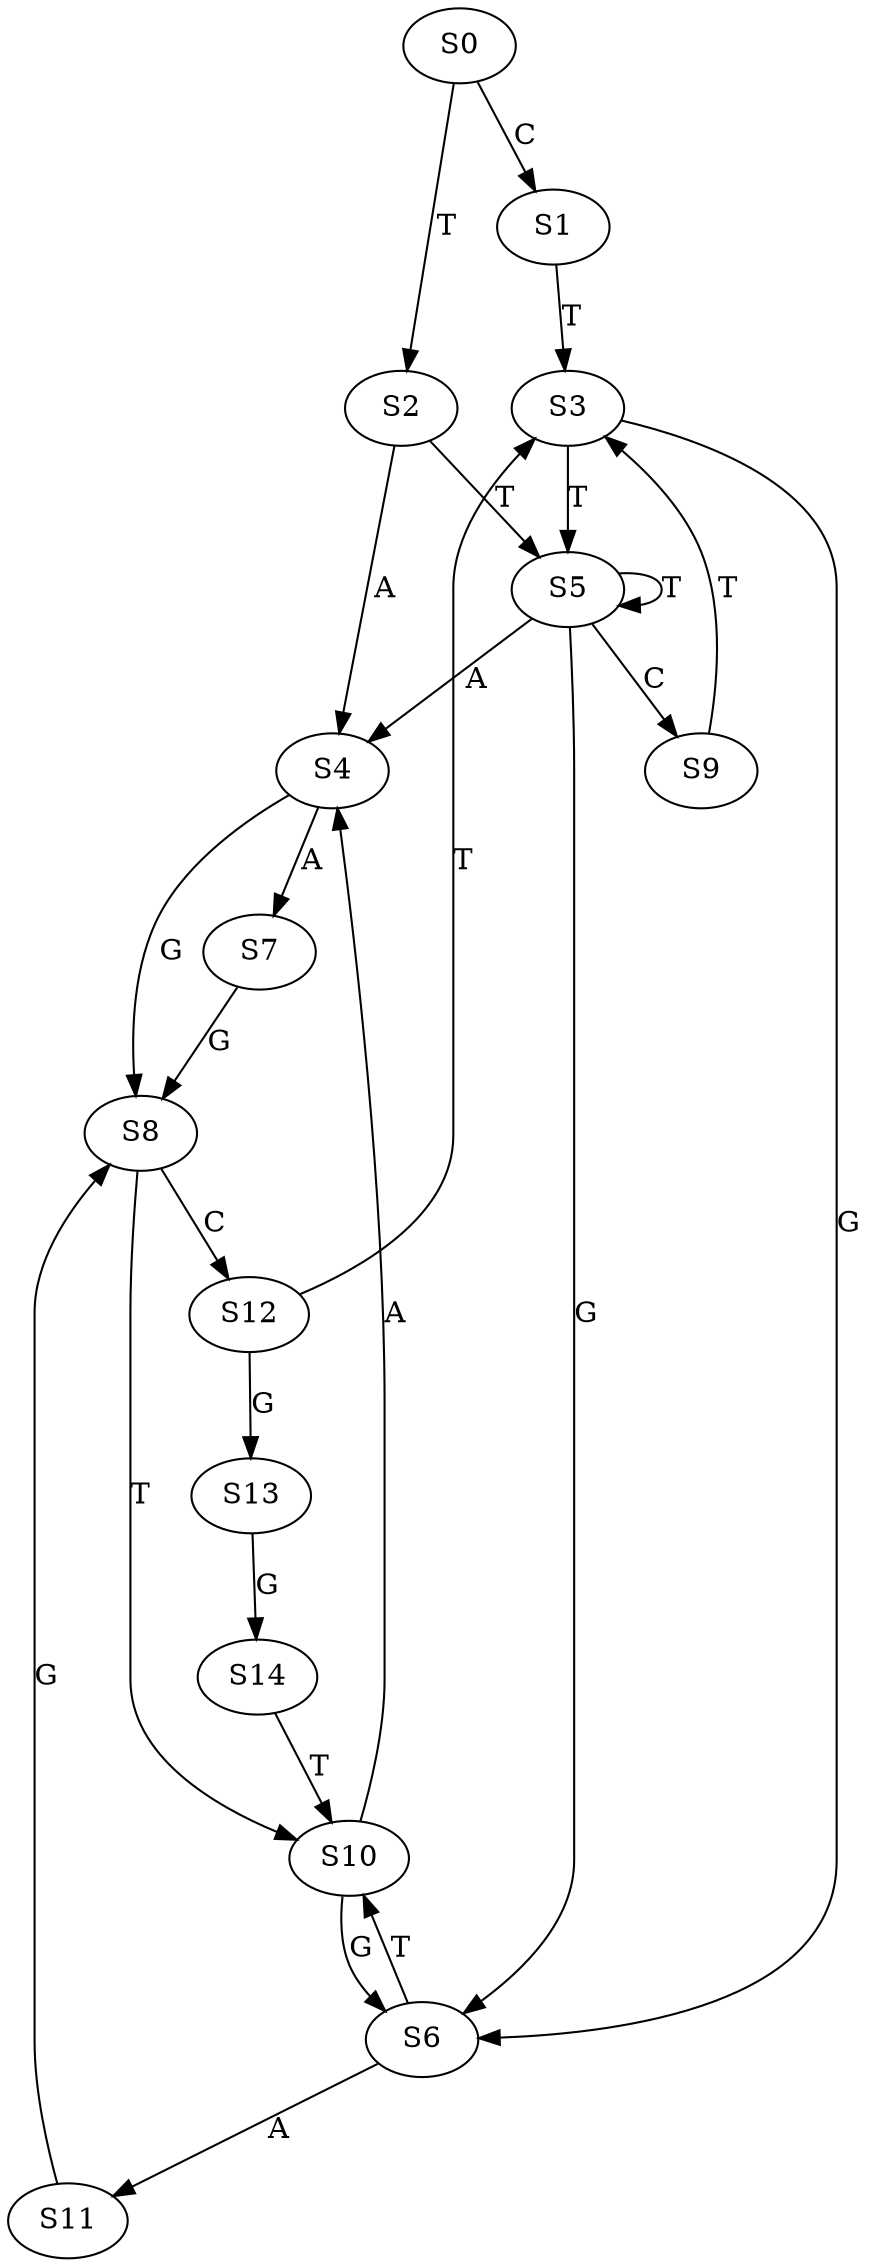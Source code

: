 strict digraph  {
	S0 -> S1 [ label = C ];
	S0 -> S2 [ label = T ];
	S1 -> S3 [ label = T ];
	S2 -> S4 [ label = A ];
	S2 -> S5 [ label = T ];
	S3 -> S6 [ label = G ];
	S3 -> S5 [ label = T ];
	S4 -> S7 [ label = A ];
	S4 -> S8 [ label = G ];
	S5 -> S9 [ label = C ];
	S5 -> S5 [ label = T ];
	S5 -> S6 [ label = G ];
	S5 -> S4 [ label = A ];
	S6 -> S10 [ label = T ];
	S6 -> S11 [ label = A ];
	S7 -> S8 [ label = G ];
	S8 -> S12 [ label = C ];
	S8 -> S10 [ label = T ];
	S9 -> S3 [ label = T ];
	S10 -> S4 [ label = A ];
	S10 -> S6 [ label = G ];
	S11 -> S8 [ label = G ];
	S12 -> S13 [ label = G ];
	S12 -> S3 [ label = T ];
	S13 -> S14 [ label = G ];
	S14 -> S10 [ label = T ];
}
